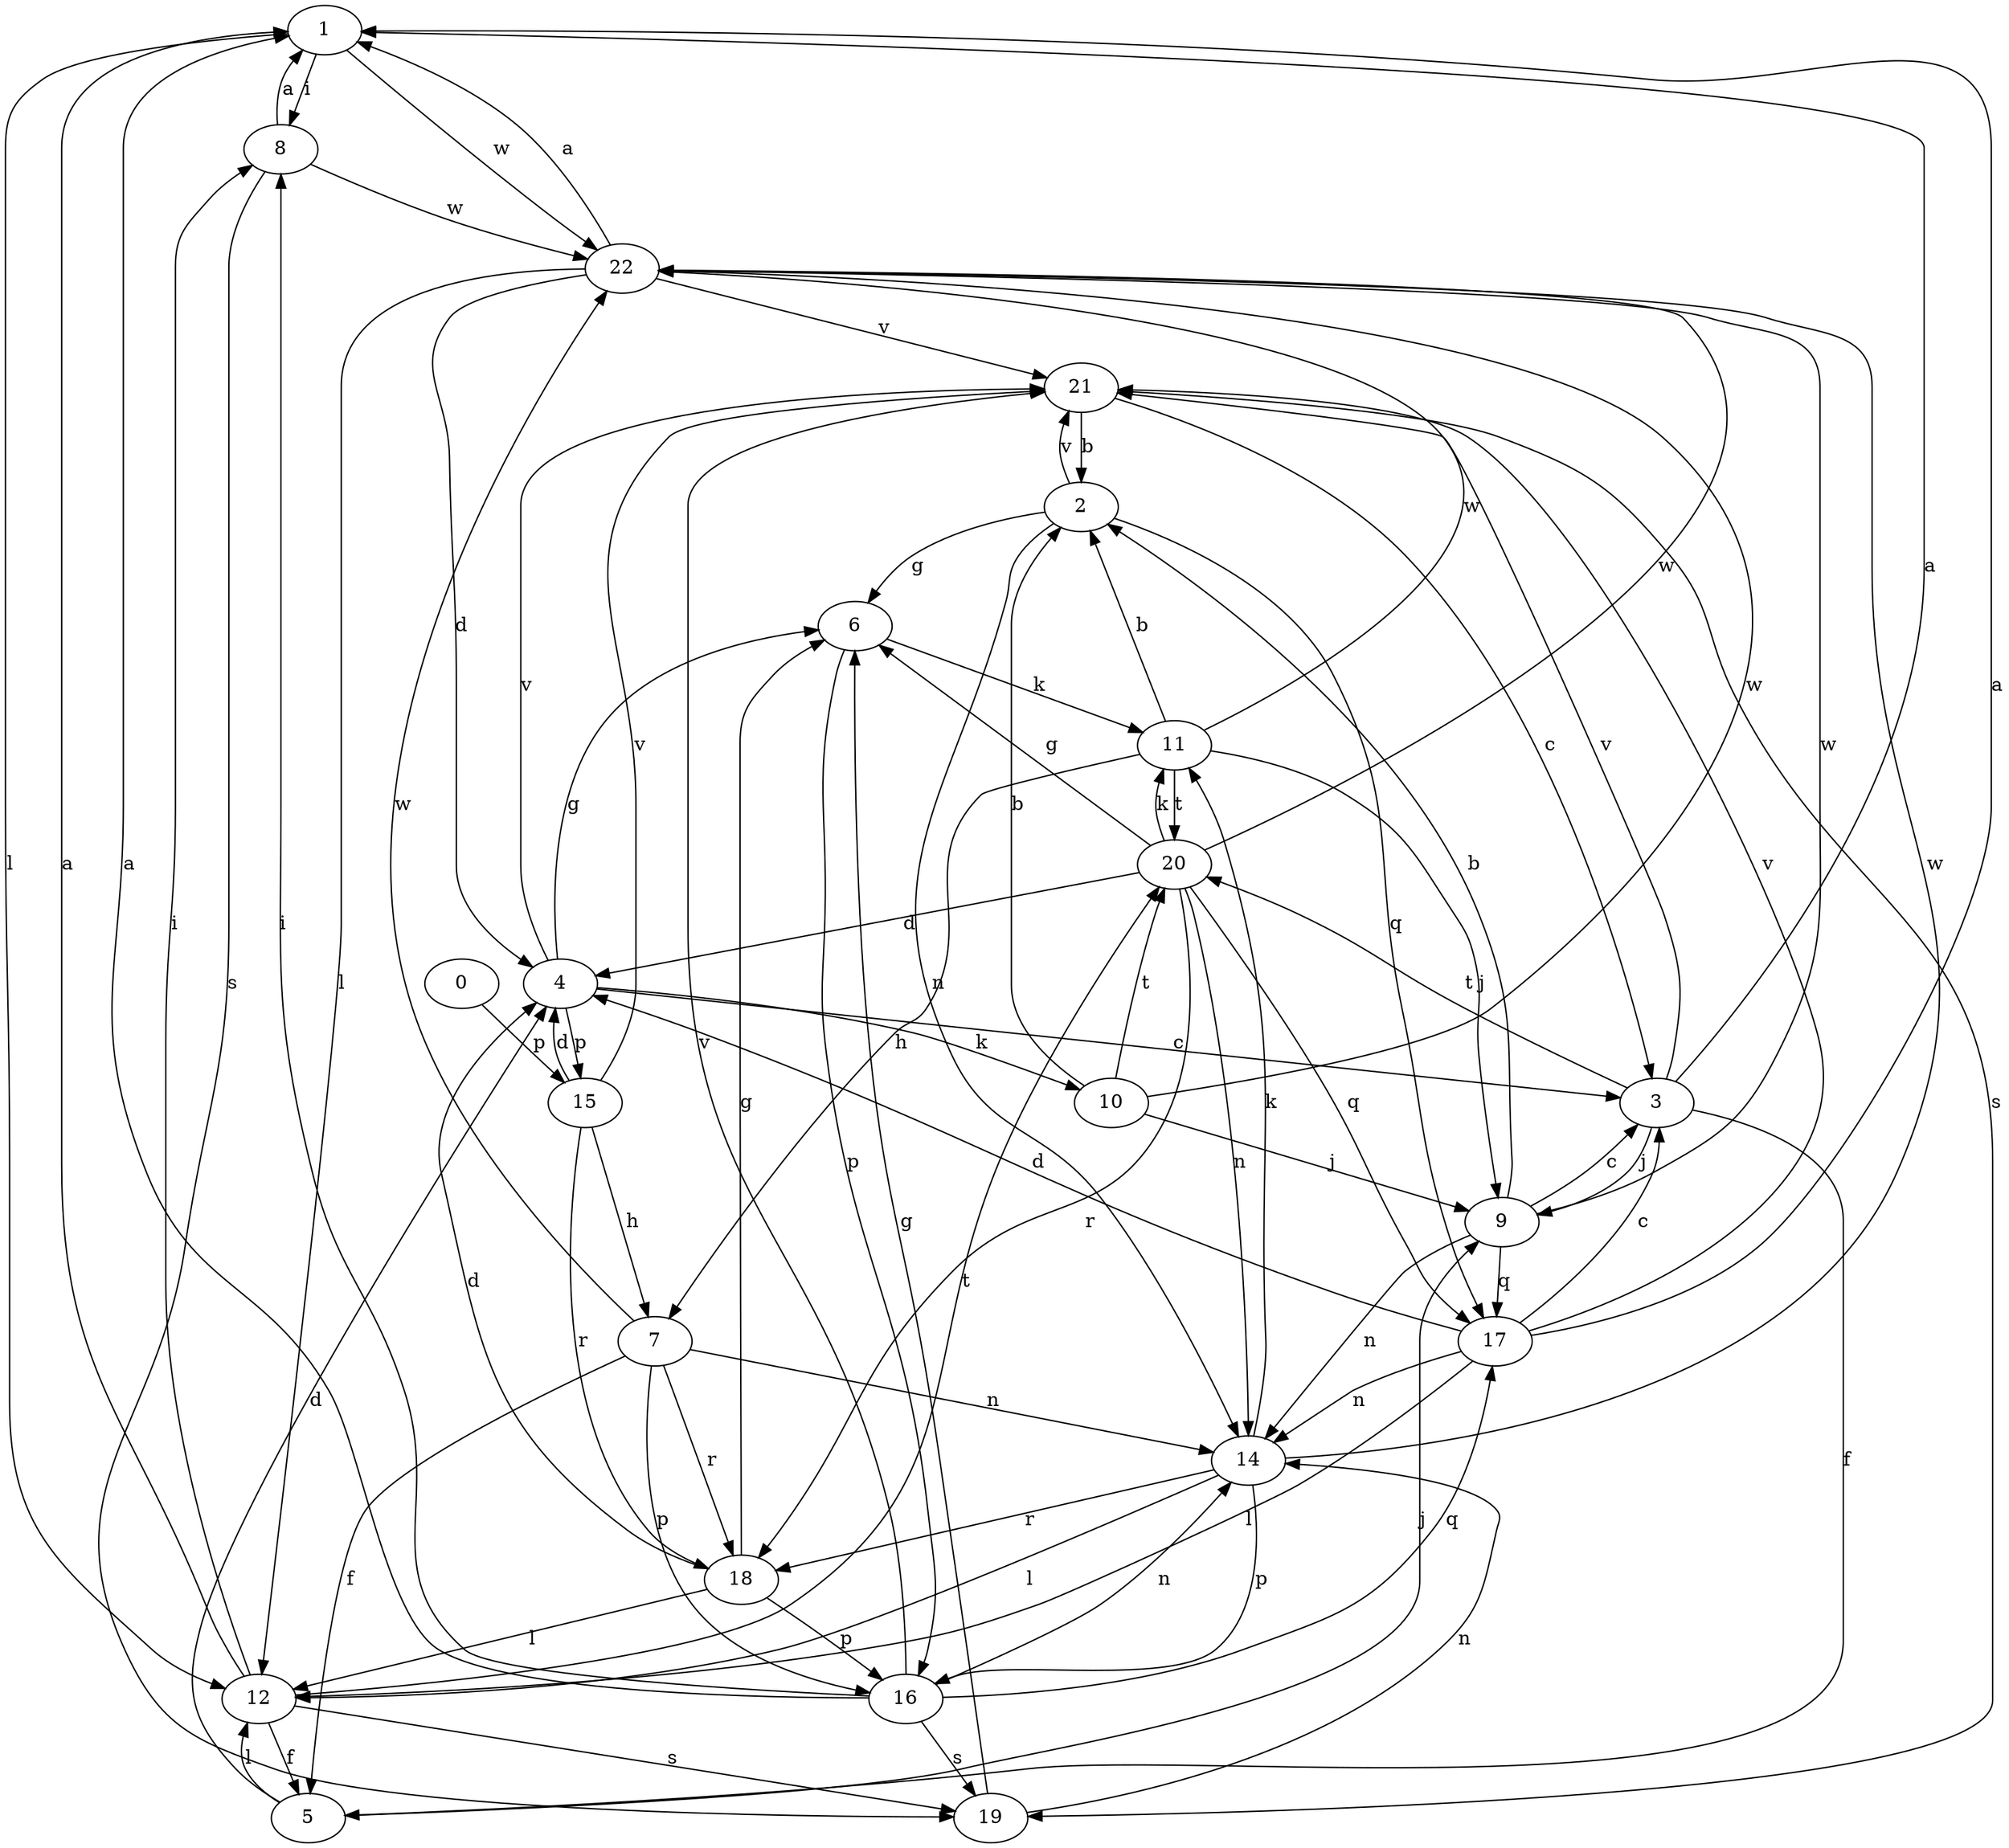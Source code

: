strict digraph  {
1;
2;
3;
4;
5;
6;
7;
8;
9;
10;
11;
12;
0;
14;
15;
16;
17;
18;
19;
20;
21;
22;
1 -> 8  [label=i];
1 -> 12  [label=l];
1 -> 22  [label=w];
2 -> 6  [label=g];
2 -> 14  [label=n];
2 -> 17  [label=q];
2 -> 21  [label=v];
3 -> 1  [label=a];
3 -> 5  [label=f];
3 -> 9  [label=j];
3 -> 20  [label=t];
3 -> 21  [label=v];
4 -> 3  [label=c];
4 -> 6  [label=g];
4 -> 10  [label=k];
4 -> 15  [label=p];
4 -> 21  [label=v];
5 -> 4  [label=d];
5 -> 9  [label=j];
5 -> 12  [label=l];
6 -> 11  [label=k];
6 -> 16  [label=p];
7 -> 5  [label=f];
7 -> 14  [label=n];
7 -> 16  [label=p];
7 -> 18  [label=r];
7 -> 22  [label=w];
8 -> 1  [label=a];
8 -> 19  [label=s];
8 -> 22  [label=w];
9 -> 2  [label=b];
9 -> 3  [label=c];
9 -> 14  [label=n];
9 -> 17  [label=q];
9 -> 22  [label=w];
10 -> 2  [label=b];
10 -> 9  [label=j];
10 -> 20  [label=t];
10 -> 22  [label=w];
11 -> 2  [label=b];
11 -> 7  [label=h];
11 -> 9  [label=j];
11 -> 20  [label=t];
11 -> 22  [label=w];
12 -> 1  [label=a];
12 -> 5  [label=f];
12 -> 8  [label=i];
12 -> 19  [label=s];
12 -> 20  [label=t];
0 -> 15  [label=p];
14 -> 11  [label=k];
14 -> 12  [label=l];
14 -> 16  [label=p];
14 -> 18  [label=r];
14 -> 22  [label=w];
15 -> 4  [label=d];
15 -> 7  [label=h];
15 -> 18  [label=r];
15 -> 21  [label=v];
16 -> 1  [label=a];
16 -> 8  [label=i];
16 -> 14  [label=n];
16 -> 17  [label=q];
16 -> 19  [label=s];
16 -> 21  [label=v];
17 -> 1  [label=a];
17 -> 3  [label=c];
17 -> 4  [label=d];
17 -> 12  [label=l];
17 -> 14  [label=n];
17 -> 21  [label=v];
18 -> 4  [label=d];
18 -> 6  [label=g];
18 -> 12  [label=l];
18 -> 16  [label=p];
19 -> 6  [label=g];
19 -> 14  [label=n];
20 -> 4  [label=d];
20 -> 6  [label=g];
20 -> 11  [label=k];
20 -> 14  [label=n];
20 -> 17  [label=q];
20 -> 18  [label=r];
20 -> 22  [label=w];
21 -> 2  [label=b];
21 -> 3  [label=c];
21 -> 19  [label=s];
22 -> 1  [label=a];
22 -> 4  [label=d];
22 -> 12  [label=l];
22 -> 21  [label=v];
}
